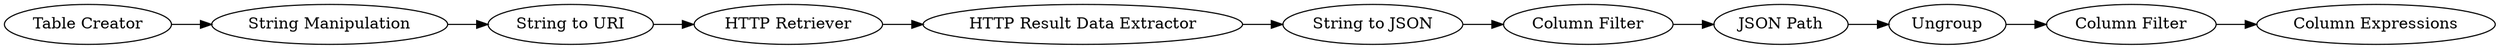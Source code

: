 digraph {
	2033 [label="Table Creator"]
	2031 [label="HTTP Result Data Extractor"]
	2032 [label="HTTP Retriever"]
	2036 [label="String Manipulation"]
	2038 [label="String to URI"]
	2035 [label="String to JSON"]
	2037 [label="Column Filter"]
	2039 [label="JSON Path"]
	2042 [label=Ungroup]
	2044 [label="Column Expressions"]
	2045 [label="Column Filter"]
	2032 -> 2031
	2036 -> 2038
	2038 -> 2032
	2035 -> 2037
	2037 -> 2039
	2039 -> 2042
	2045 -> 2044
	2033 -> 2036
	2031 -> 2035
	2042 -> 2045
	rankdir=LR
}
